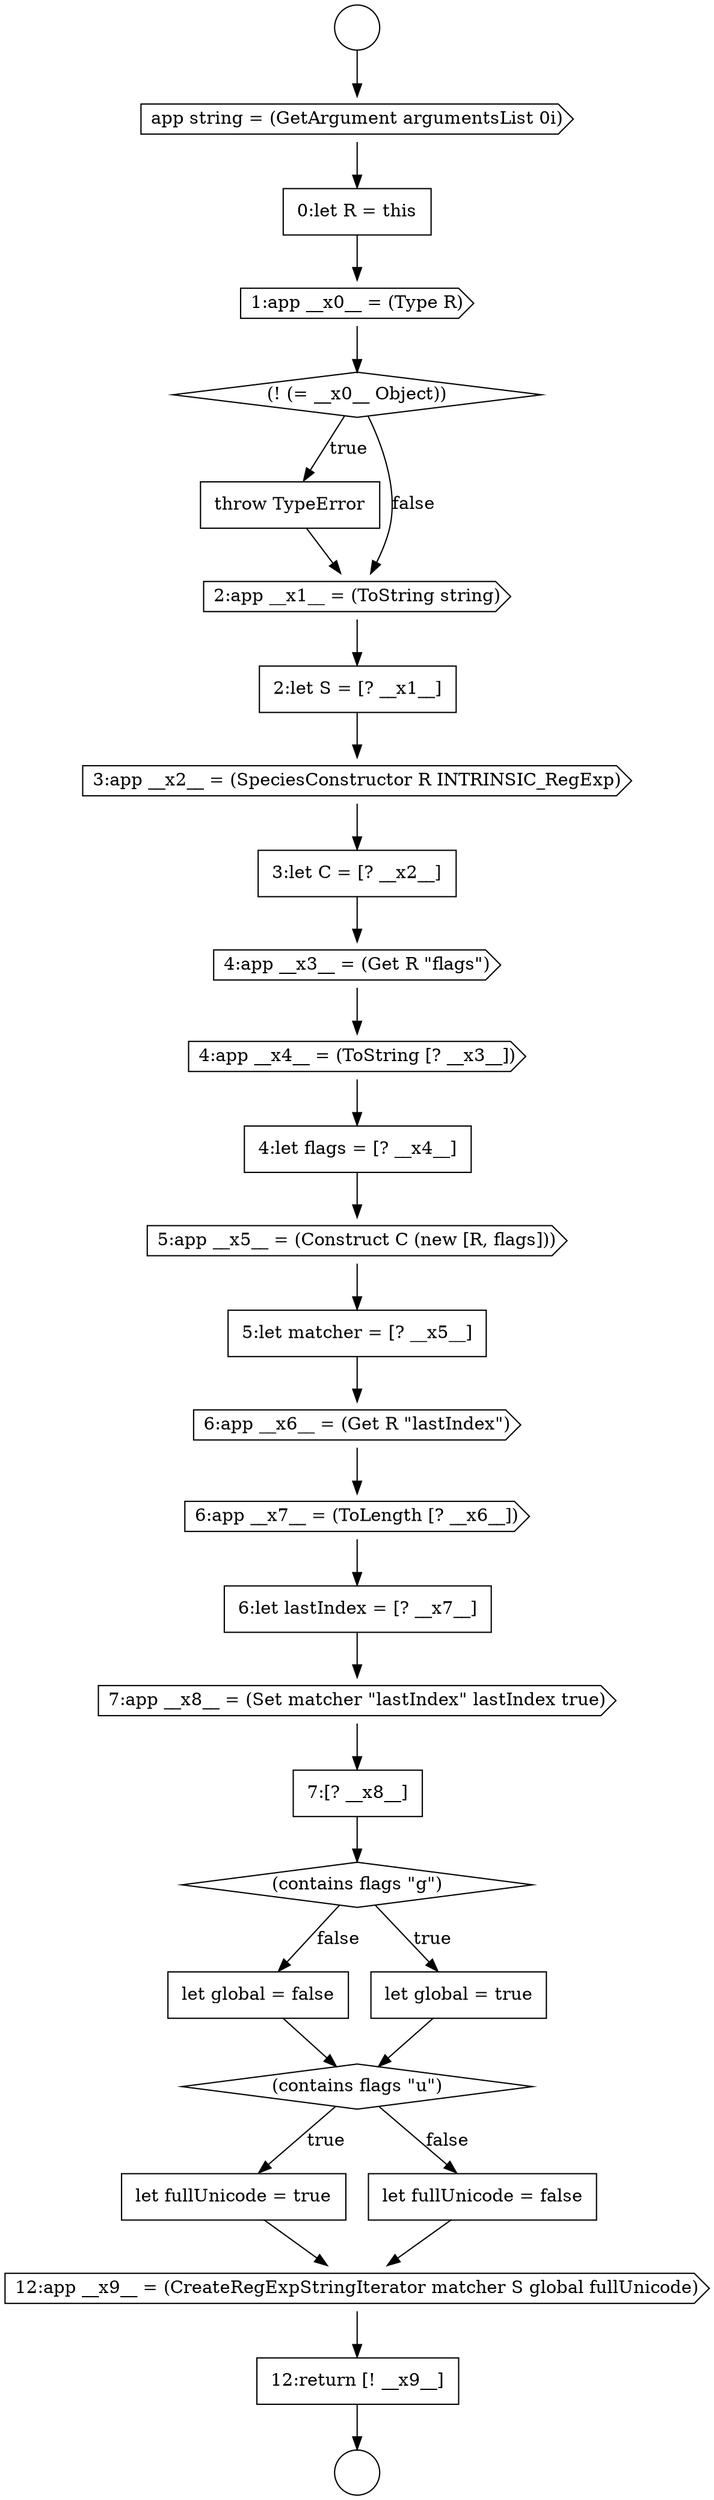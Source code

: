 digraph {
  node15267 [shape=cds, label=<<font color="black">5:app __x5__ = (Construct C (new [R, flags]))</font>> color="black" fillcolor="white" style=filled]
  node15264 [shape=cds, label=<<font color="black">4:app __x3__ = (Get R &quot;flags&quot;)</font>> color="black" fillcolor="white" style=filled]
  node15271 [shape=none, margin=0, label=<<font color="black">
    <table border="0" cellborder="1" cellspacing="0" cellpadding="10">
      <tr><td align="left">6:let lastIndex = [? __x7__]</td></tr>
    </table>
  </font>> color="black" fillcolor="white" style=filled]
  node15258 [shape=diamond, label=<<font color="black">(! (= __x0__ Object))</font>> color="black" fillcolor="white" style=filled]
  node15281 [shape=none, margin=0, label=<<font color="black">
    <table border="0" cellborder="1" cellspacing="0" cellpadding="10">
      <tr><td align="left">12:return [! __x9__]</td></tr>
    </table>
  </font>> color="black" fillcolor="white" style=filled]
  node15276 [shape=none, margin=0, label=<<font color="black">
    <table border="0" cellborder="1" cellspacing="0" cellpadding="10">
      <tr><td align="left">let global = false</td></tr>
    </table>
  </font>> color="black" fillcolor="white" style=filled]
  node15269 [shape=cds, label=<<font color="black">6:app __x6__ = (Get R &quot;lastIndex&quot;)</font>> color="black" fillcolor="white" style=filled]
  node15256 [shape=none, margin=0, label=<<font color="black">
    <table border="0" cellborder="1" cellspacing="0" cellpadding="10">
      <tr><td align="left">0:let R = this</td></tr>
    </table>
  </font>> color="black" fillcolor="white" style=filled]
  node15278 [shape=none, margin=0, label=<<font color="black">
    <table border="0" cellborder="1" cellspacing="0" cellpadding="10">
      <tr><td align="left">let fullUnicode = true</td></tr>
    </table>
  </font>> color="black" fillcolor="white" style=filled]
  node15257 [shape=cds, label=<<font color="black">1:app __x0__ = (Type R)</font>> color="black" fillcolor="white" style=filled]
  node15263 [shape=none, margin=0, label=<<font color="black">
    <table border="0" cellborder="1" cellspacing="0" cellpadding="10">
      <tr><td align="left">3:let C = [? __x2__]</td></tr>
    </table>
  </font>> color="black" fillcolor="white" style=filled]
  node15254 [shape=circle label=" " color="black" fillcolor="white" style=filled]
  node15274 [shape=diamond, label=<<font color="black">(contains flags &quot;g&quot;)</font>> color="black" fillcolor="white" style=filled]
  node15261 [shape=none, margin=0, label=<<font color="black">
    <table border="0" cellborder="1" cellspacing="0" cellpadding="10">
      <tr><td align="left">2:let S = [? __x1__]</td></tr>
    </table>
  </font>> color="black" fillcolor="white" style=filled]
  node15253 [shape=circle label=" " color="black" fillcolor="white" style=filled]
  node15279 [shape=none, margin=0, label=<<font color="black">
    <table border="0" cellborder="1" cellspacing="0" cellpadding="10">
      <tr><td align="left">let fullUnicode = false</td></tr>
    </table>
  </font>> color="black" fillcolor="white" style=filled]
  node15266 [shape=none, margin=0, label=<<font color="black">
    <table border="0" cellborder="1" cellspacing="0" cellpadding="10">
      <tr><td align="left">4:let flags = [? __x4__]</td></tr>
    </table>
  </font>> color="black" fillcolor="white" style=filled]
  node15265 [shape=cds, label=<<font color="black">4:app __x4__ = (ToString [? __x3__])</font>> color="black" fillcolor="white" style=filled]
  node15270 [shape=cds, label=<<font color="black">6:app __x7__ = (ToLength [? __x6__])</font>> color="black" fillcolor="white" style=filled]
  node15275 [shape=none, margin=0, label=<<font color="black">
    <table border="0" cellborder="1" cellspacing="0" cellpadding="10">
      <tr><td align="left">let global = true</td></tr>
    </table>
  </font>> color="black" fillcolor="white" style=filled]
  node15280 [shape=cds, label=<<font color="black">12:app __x9__ = (CreateRegExpStringIterator matcher S global fullUnicode)</font>> color="black" fillcolor="white" style=filled]
  node15259 [shape=none, margin=0, label=<<font color="black">
    <table border="0" cellborder="1" cellspacing="0" cellpadding="10">
      <tr><td align="left">throw TypeError</td></tr>
    </table>
  </font>> color="black" fillcolor="white" style=filled]
  node15255 [shape=cds, label=<<font color="black">app string = (GetArgument argumentsList 0i)</font>> color="black" fillcolor="white" style=filled]
  node15260 [shape=cds, label=<<font color="black">2:app __x1__ = (ToString string)</font>> color="black" fillcolor="white" style=filled]
  node15277 [shape=diamond, label=<<font color="black">(contains flags &quot;u&quot;)</font>> color="black" fillcolor="white" style=filled]
  node15262 [shape=cds, label=<<font color="black">3:app __x2__ = (SpeciesConstructor R INTRINSIC_RegExp)</font>> color="black" fillcolor="white" style=filled]
  node15268 [shape=none, margin=0, label=<<font color="black">
    <table border="0" cellborder="1" cellspacing="0" cellpadding="10">
      <tr><td align="left">5:let matcher = [? __x5__]</td></tr>
    </table>
  </font>> color="black" fillcolor="white" style=filled]
  node15272 [shape=cds, label=<<font color="black">7:app __x8__ = (Set matcher &quot;lastIndex&quot; lastIndex true)</font>> color="black" fillcolor="white" style=filled]
  node15273 [shape=none, margin=0, label=<<font color="black">
    <table border="0" cellborder="1" cellspacing="0" cellpadding="10">
      <tr><td align="left">7:[? __x8__]</td></tr>
    </table>
  </font>> color="black" fillcolor="white" style=filled]
  node15265 -> node15266 [ color="black"]
  node15263 -> node15264 [ color="black"]
  node15258 -> node15259 [label=<<font color="black">true</font>> color="black"]
  node15258 -> node15260 [label=<<font color="black">false</font>> color="black"]
  node15273 -> node15274 [ color="black"]
  node15281 -> node15254 [ color="black"]
  node15268 -> node15269 [ color="black"]
  node15279 -> node15280 [ color="black"]
  node15269 -> node15270 [ color="black"]
  node15280 -> node15281 [ color="black"]
  node15256 -> node15257 [ color="black"]
  node15257 -> node15258 [ color="black"]
  node15267 -> node15268 [ color="black"]
  node15262 -> node15263 [ color="black"]
  node15278 -> node15280 [ color="black"]
  node15253 -> node15255 [ color="black"]
  node15255 -> node15256 [ color="black"]
  node15266 -> node15267 [ color="black"]
  node15276 -> node15277 [ color="black"]
  node15260 -> node15261 [ color="black"]
  node15277 -> node15278 [label=<<font color="black">true</font>> color="black"]
  node15277 -> node15279 [label=<<font color="black">false</font>> color="black"]
  node15274 -> node15275 [label=<<font color="black">true</font>> color="black"]
  node15274 -> node15276 [label=<<font color="black">false</font>> color="black"]
  node15272 -> node15273 [ color="black"]
  node15275 -> node15277 [ color="black"]
  node15261 -> node15262 [ color="black"]
  node15259 -> node15260 [ color="black"]
  node15271 -> node15272 [ color="black"]
  node15270 -> node15271 [ color="black"]
  node15264 -> node15265 [ color="black"]
}

